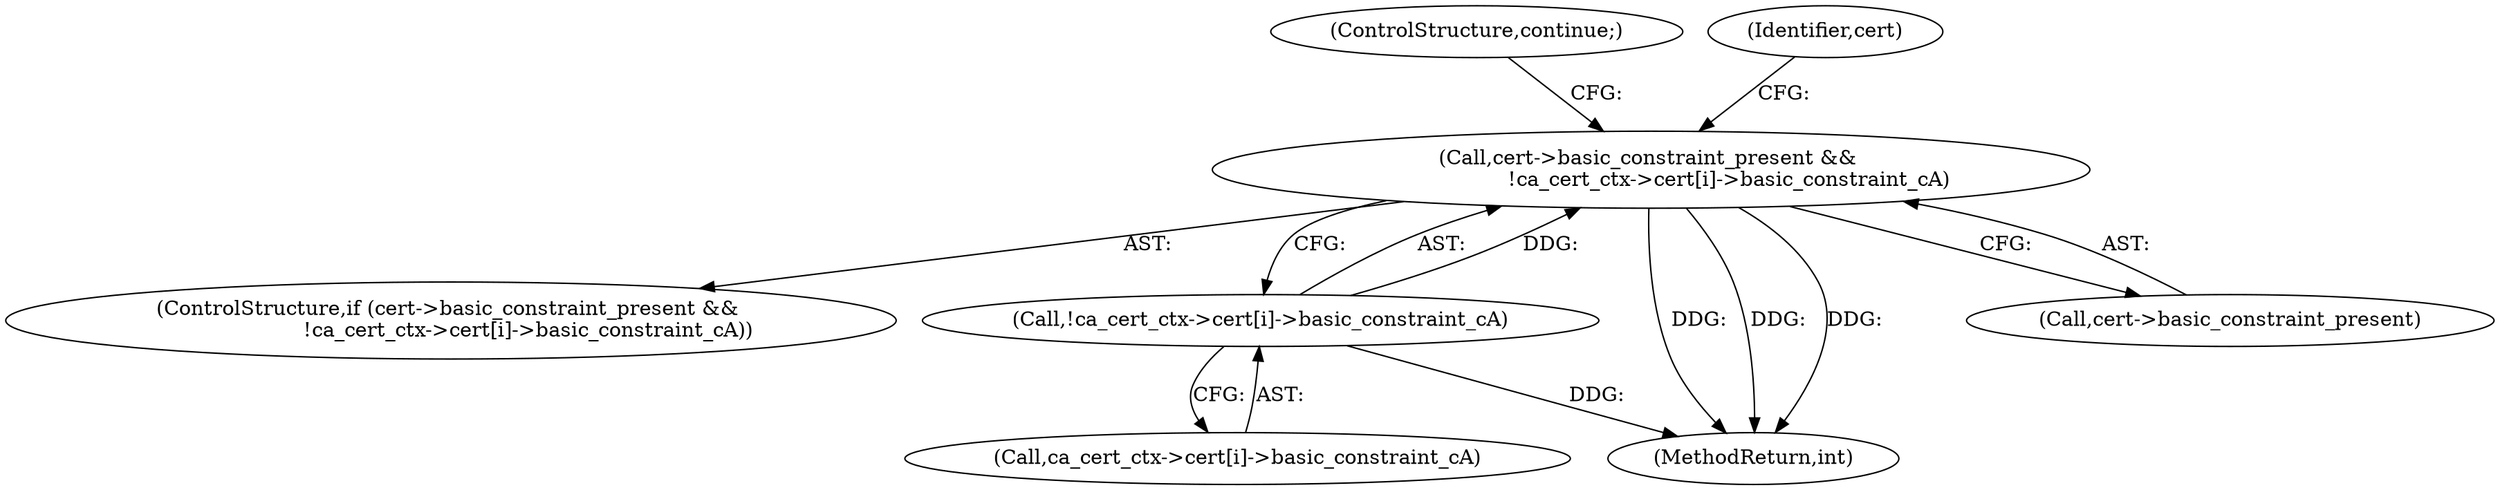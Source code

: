 digraph "0_axtls-8266_5efe2947ab45e81d84b5f707c51d1c64be52f36c_1@pointer" {
"1000302" [label="(Call,cert->basic_constraint_present && \n                        !ca_cert_ctx->cert[i]->basic_constraint_cA)"];
"1000306" [label="(Call,!ca_cert_ctx->cert[i]->basic_constraint_cA)"];
"1000314" [label="(ControlStructure,continue;)"];
"1000301" [label="(ControlStructure,if (cert->basic_constraint_present && \n                        !ca_cert_ctx->cert[i]->basic_constraint_cA))"];
"1000493" [label="(MethodReturn,int)"];
"1000303" [label="(Call,cert->basic_constraint_present)"];
"1000302" [label="(Call,cert->basic_constraint_present && \n                        !ca_cert_ctx->cert[i]->basic_constraint_cA)"];
"1000307" [label="(Call,ca_cert_ctx->cert[i]->basic_constraint_cA)"];
"1000306" [label="(Call,!ca_cert_ctx->cert[i]->basic_constraint_cA)"];
"1000319" [label="(Identifier,cert)"];
"1000302" -> "1000301"  [label="AST: "];
"1000302" -> "1000303"  [label="CFG: "];
"1000302" -> "1000306"  [label="CFG: "];
"1000303" -> "1000302"  [label="AST: "];
"1000306" -> "1000302"  [label="AST: "];
"1000314" -> "1000302"  [label="CFG: "];
"1000319" -> "1000302"  [label="CFG: "];
"1000302" -> "1000493"  [label="DDG: "];
"1000302" -> "1000493"  [label="DDG: "];
"1000302" -> "1000493"  [label="DDG: "];
"1000306" -> "1000302"  [label="DDG: "];
"1000306" -> "1000307"  [label="CFG: "];
"1000307" -> "1000306"  [label="AST: "];
"1000306" -> "1000493"  [label="DDG: "];
}
